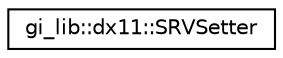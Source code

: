 digraph "Graphical Class Hierarchy"
{
  edge [fontname="Helvetica",fontsize="10",labelfontname="Helvetica",labelfontsize="10"];
  node [fontname="Helvetica",fontsize="10",shape=record];
  rankdir="LR";
  Node1 [label="gi_lib::dx11::SRVSetter",height=0.2,width=0.4,color="black", fillcolor="white", style="filled",URL="$classgi__lib_1_1dx11_1_1_s_r_v_setter.html",tooltip="Functor used to set a shader resource view to a shader state in a given slot. "];
}
